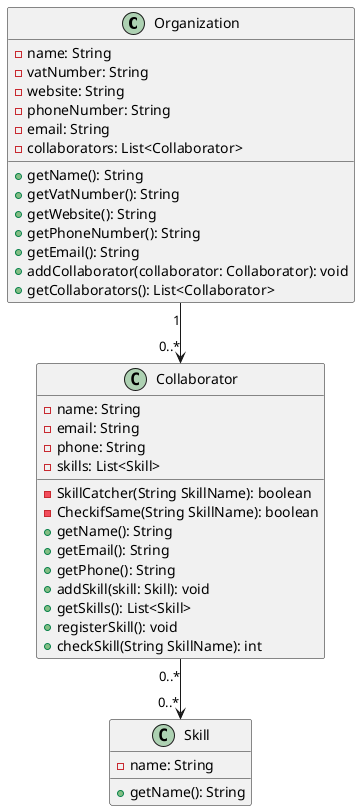 @startuml

class Organization {
    - name: String
    - vatNumber: String
    - website: String
    - phoneNumber: String
    - email: String
    - collaborators: List<Collaborator>
    + getName(): String
    + getVatNumber(): String
    + getWebsite(): String
    + getPhoneNumber(): String
    + getEmail(): String
    + addCollaborator(collaborator: Collaborator): void
    + getCollaborators(): List<Collaborator>
}

class Collaborator {
    - name: String
    - email: String
    - phone: String
    - skills: List<Skill>
    - SkillCatcher(String SkillName): boolean
    - CheckifSame(String SkillName): boolean
    + getName(): String
    + getEmail(): String
    + getPhone(): String
    + addSkill(skill: Skill): void
    + getSkills(): List<Skill>
    + registerSkill(): void
    + checkSkill(String SkillName): int

}

class Skill {
    - name: String
    + getName(): String
}

Organization "1" --> "0..*" Collaborator
Collaborator "0..*" --> "0..*" Skill

@enduml
